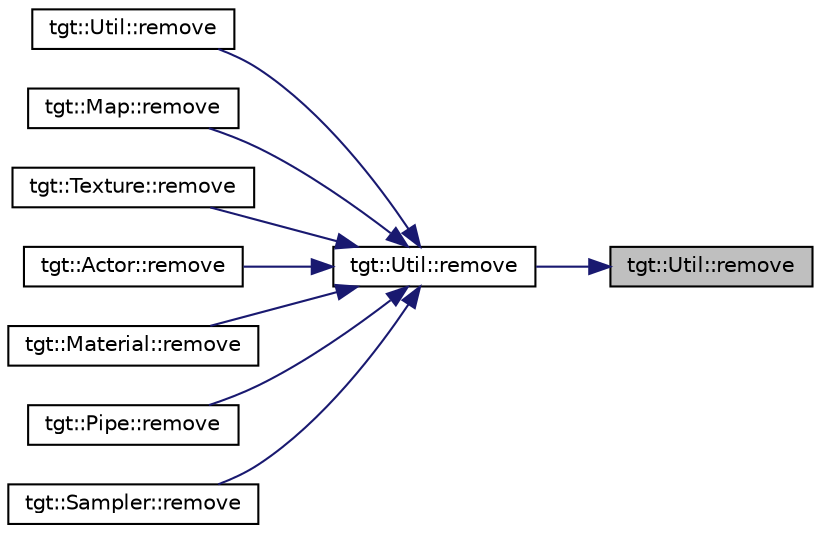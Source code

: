 digraph "tgt::Util::remove"
{
 // LATEX_PDF_SIZE
  edge [fontname="Helvetica",fontsize="10",labelfontname="Helvetica",labelfontsize="10"];
  node [fontname="Helvetica",fontsize="10",shape=record];
  rankdir="RL";
  Node1 [label="tgt::Util::remove",height=0.2,width=0.4,color="black", fillcolor="grey75", style="filled", fontcolor="black",tooltip=" "];
  Node1 -> Node2 [dir="back",color="midnightblue",fontsize="10",style="solid",fontname="Helvetica"];
  Node2 [label="tgt::Util::remove",height=0.2,width=0.4,color="black", fillcolor="white", style="filled",URL="$dd/d64/namespacetgt_1_1_util.html#a34a9cf1a81b72f6f75ac60ca9784cb80",tooltip=" "];
  Node2 -> Node3 [dir="back",color="midnightblue",fontsize="10",style="solid",fontname="Helvetica"];
  Node3 [label="tgt::Util::remove",height=0.2,width=0.4,color="black", fillcolor="white", style="filled",URL="$dd/d64/namespacetgt_1_1_util.html#a8079e6ec38b8a0e6d5593ec4a652b091",tooltip=" "];
  Node2 -> Node4 [dir="back",color="midnightblue",fontsize="10",style="solid",fontname="Helvetica"];
  Node4 [label="tgt::Map::remove",height=0.2,width=0.4,color="black", fillcolor="white", style="filled",URL="$df/ded/namespacetgt_1_1_map.html#adde93f4670248f670a099b3c62ad2329",tooltip=" "];
  Node2 -> Node5 [dir="back",color="midnightblue",fontsize="10",style="solid",fontname="Helvetica"];
  Node5 [label="tgt::Texture::remove",height=0.2,width=0.4,color="black", fillcolor="white", style="filled",URL="$dd/de3/namespacetgt_1_1_texture.html#a95ef9969bed397fadc5cd49349f34dbd",tooltip=" "];
  Node2 -> Node6 [dir="back",color="midnightblue",fontsize="10",style="solid",fontname="Helvetica"];
  Node6 [label="tgt::Actor::remove",height=0.2,width=0.4,color="black", fillcolor="white", style="filled",URL="$df/dd7/namespacetgt_1_1_actor.html#ad78eb0c8eeb21a99b90118fa7511a8af",tooltip=" "];
  Node2 -> Node7 [dir="back",color="midnightblue",fontsize="10",style="solid",fontname="Helvetica"];
  Node7 [label="tgt::Material::remove",height=0.2,width=0.4,color="black", fillcolor="white", style="filled",URL="$dc/db2/namespacetgt_1_1_material.html#afa27dfccdcf974676591ceb3c77b79ce",tooltip=" "];
  Node2 -> Node8 [dir="back",color="midnightblue",fontsize="10",style="solid",fontname="Helvetica"];
  Node8 [label="tgt::Pipe::remove",height=0.2,width=0.4,color="black", fillcolor="white", style="filled",URL="$d0/dd1/namespacetgt_1_1_pipe.html#a81e436a26b78ef45a4a6a48cf796888d",tooltip=" "];
  Node2 -> Node9 [dir="back",color="midnightblue",fontsize="10",style="solid",fontname="Helvetica"];
  Node9 [label="tgt::Sampler::remove",height=0.2,width=0.4,color="black", fillcolor="white", style="filled",URL="$d9/dc0/namespacetgt_1_1_sampler.html#aedeb3204934571f012ebb4aba552a437",tooltip=" "];
}
